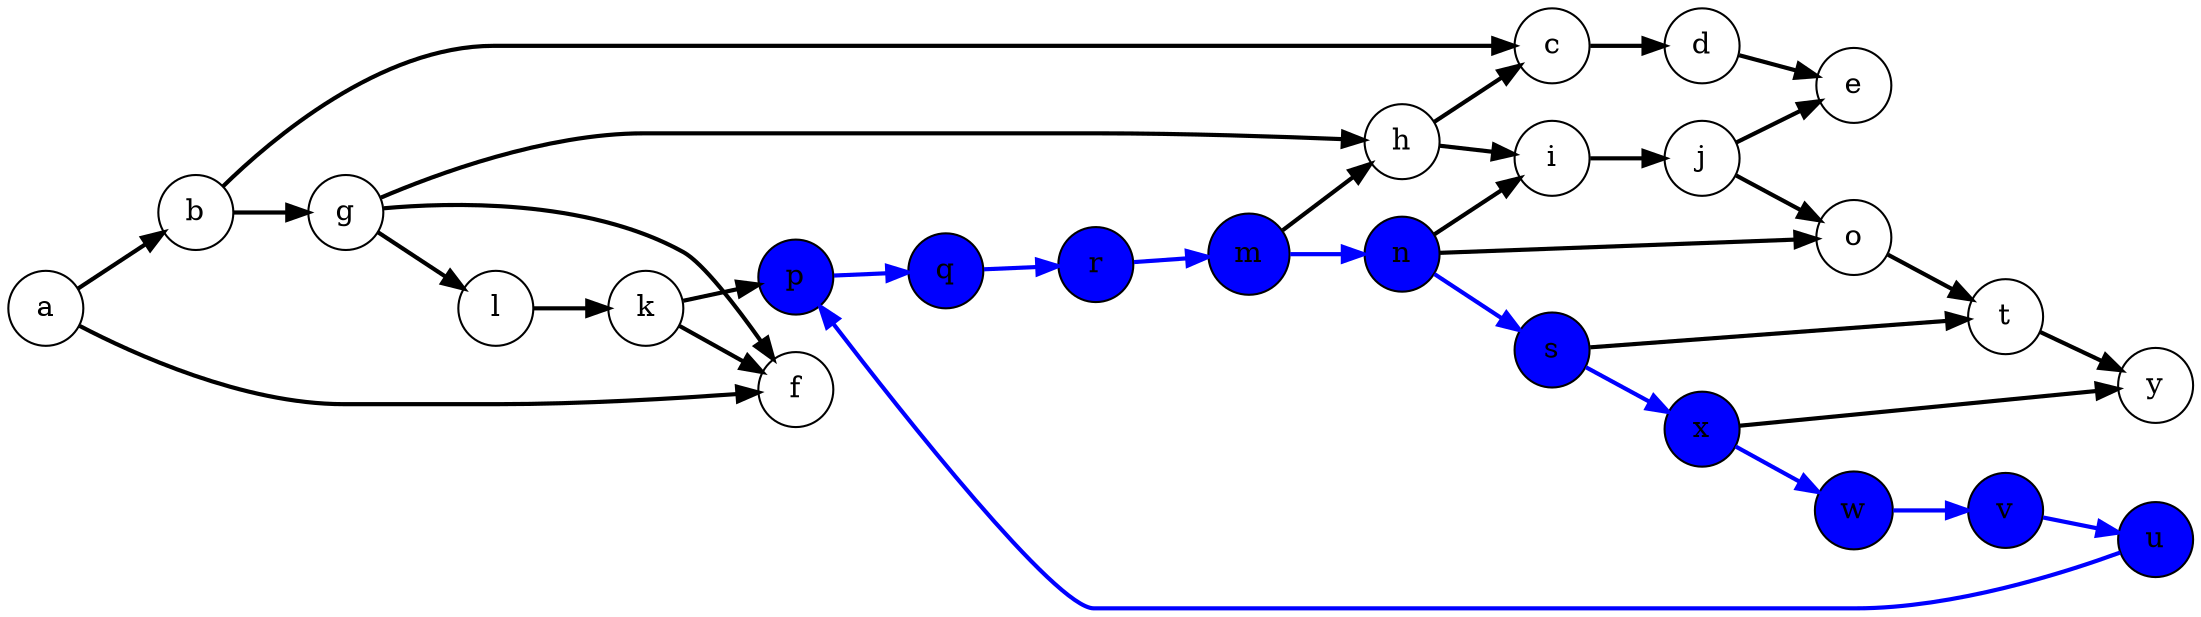 digraph g {
	rankdir = LR;	node[shape=circle style=filled];
	a[name="a", fillcolor="white"];
	b[name="b", fillcolor="white"];
	c[name="c", fillcolor="white"];
	d[name="d", fillcolor="white"];
	e[name="e", fillcolor="white"];
	g[name="g", fillcolor="white"];
	f[name="f", fillcolor="white"];
	h[name="h", fillcolor="white"];
	i[name="i", fillcolor="white"];
	j[name="j", fillcolor="white"];
	l[name="l", fillcolor="white"];
	k[name="k", fillcolor="white"];
	m[name="m", fillcolor="blue"];
	n[name="n", fillcolor="blue"];
	o[name="o", fillcolor="white"];
	p[name="p", fillcolor="blue"];
	q[name="q", fillcolor="blue"];
	r[name="r", fillcolor="blue"];
	s[name="s", fillcolor="blue"];
	t[name="t", fillcolor="white"];
	v[name="v", fillcolor="blue"];
	u[name="u", fillcolor="blue"];
	w[name="w", fillcolor="blue"];
	x[name="x", fillcolor="blue"];
	y[name="y", fillcolor="white"];

	edge[dir = forward];
	a -> b[penwidth=2, color="black"];
	a -> f[penwidth=2, color="black"];
	b -> c[penwidth=2, color="black"];
	b -> g[penwidth=2, color="black"];
	c -> d[penwidth=2, color="black"];
	d -> e[penwidth=2, color="black"];
	g -> f[penwidth=2, color="black"];
	g -> h[penwidth=2, color="black"];
	g -> l[penwidth=2, color="black"];
	h -> i[penwidth=2, color="black"];
	h -> c[penwidth=2, color="black"];
	i -> j[penwidth=2, color="black"];
	j -> e[penwidth=2, color="black"];
	j -> o[penwidth=2, color="black"];
	l -> k[penwidth=2, color="black"];
	k -> f[penwidth=2, color="black"];
	k -> p[penwidth=2, color="black"];
	m -> n[penwidth=2, color="blue"];
	m -> h[penwidth=2, color="black"];
	n -> o[penwidth=2, color="black"];
	n -> i[penwidth=2, color="black"];
	n -> s[penwidth=2, color="blue"];
	o -> t[penwidth=2, color="black"];
	p -> q[penwidth=2, color="blue"];
	q -> r[penwidth=2, color="blue"];
	r -> m[penwidth=2, color="blue"];
	s -> t[penwidth=2, color="black"];
	s -> x[penwidth=2, color="blue"];
	t -> y[penwidth=2, color="black"];
	v -> u[penwidth=2, color="blue"];
	u -> p[penwidth=2, color="blue"];
	w -> v[penwidth=2, color="blue"];
	x -> w[penwidth=2, color="blue"];
	x -> y[penwidth=2, color="black"];
}
